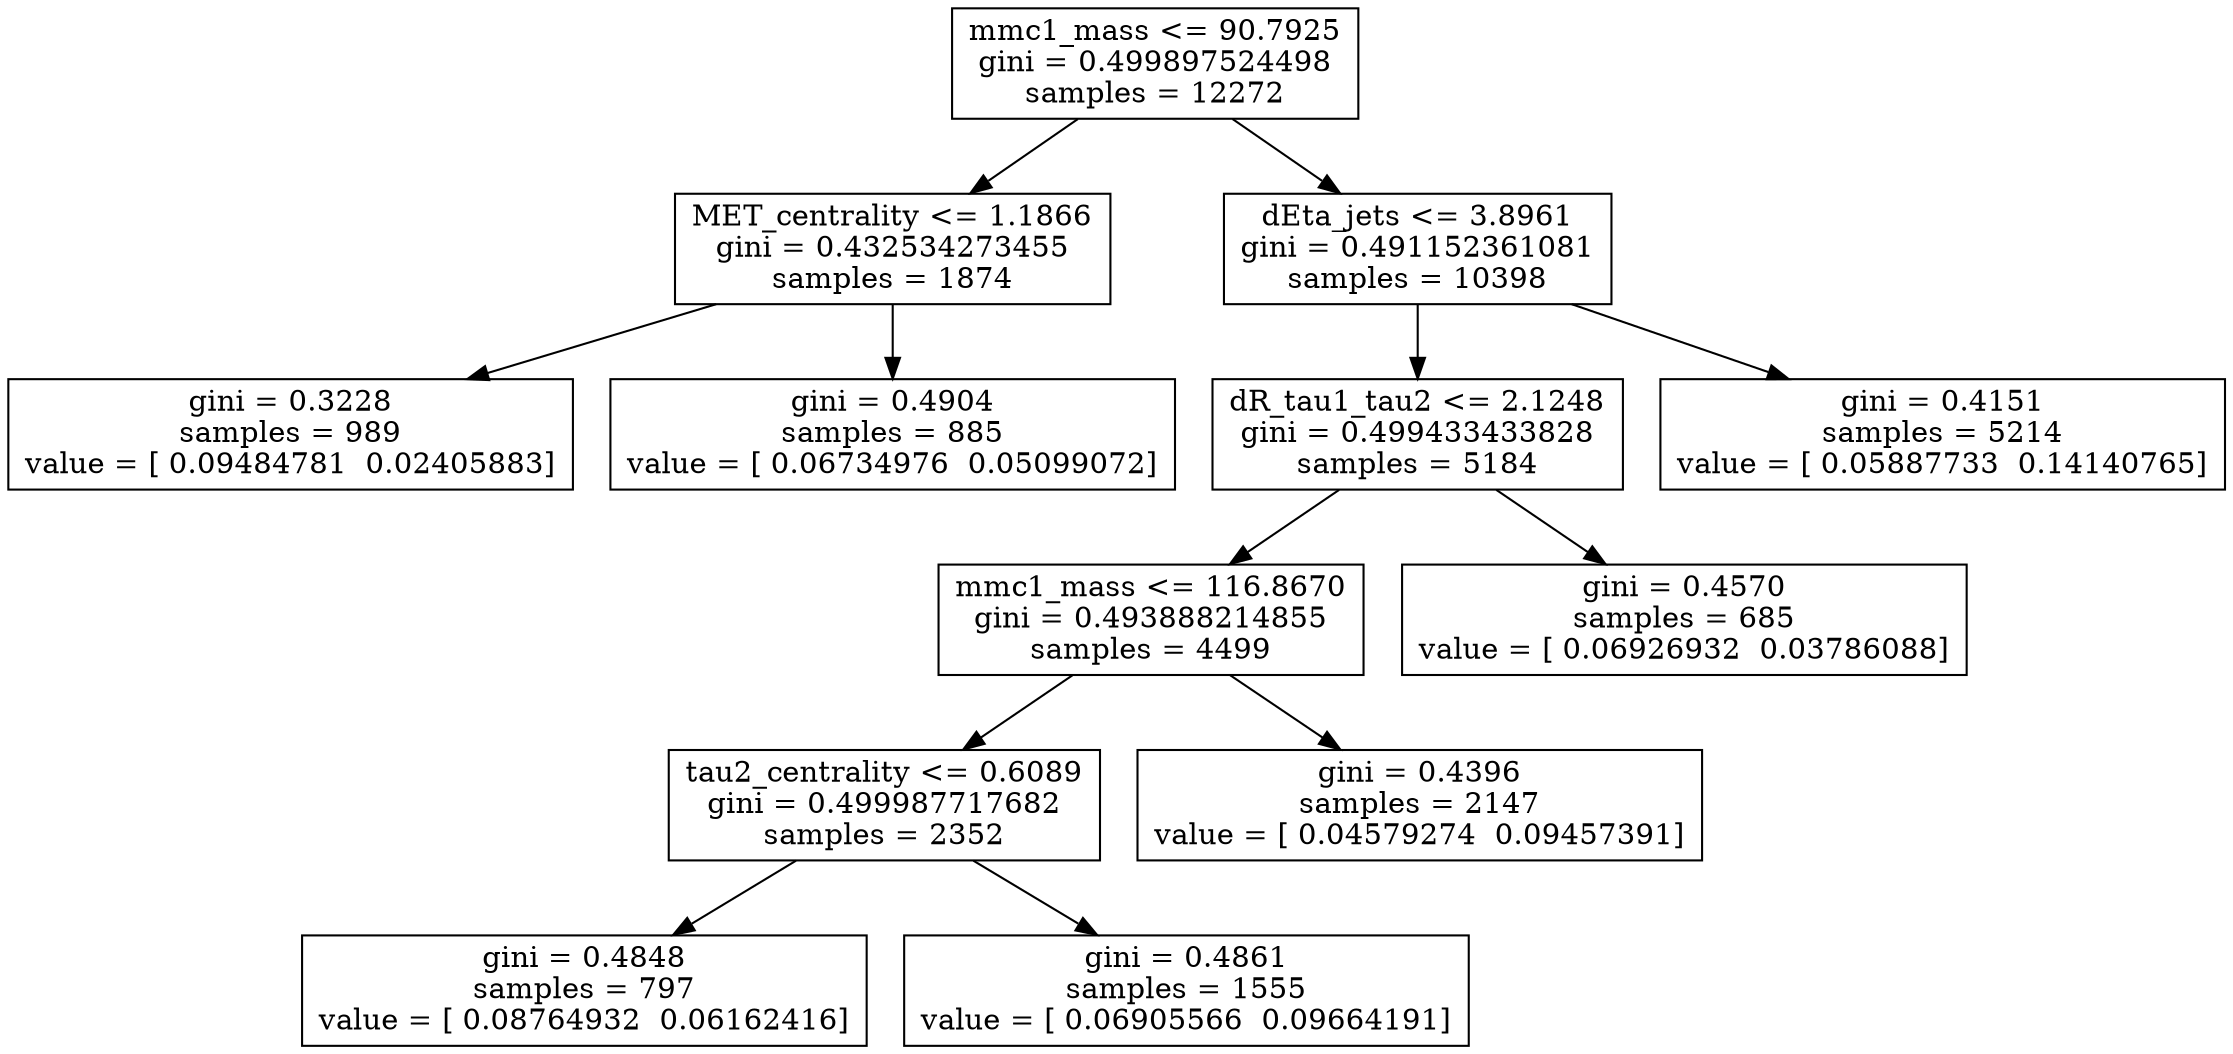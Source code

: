 digraph Tree {
0 [label="mmc1_mass <= 90.7925\ngini = 0.499897524498\nsamples = 12272", shape="box"] ;
1 [label="MET_centrality <= 1.1866\ngini = 0.432534273455\nsamples = 1874", shape="box"] ;
0 -> 1 ;
2 [label="gini = 0.3228\nsamples = 989\nvalue = [ 0.09484781  0.02405883]", shape="box"] ;
1 -> 2 ;
3 [label="gini = 0.4904\nsamples = 885\nvalue = [ 0.06734976  0.05099072]", shape="box"] ;
1 -> 3 ;
4 [label="dEta_jets <= 3.8961\ngini = 0.491152361081\nsamples = 10398", shape="box"] ;
0 -> 4 ;
5 [label="dR_tau1_tau2 <= 2.1248\ngini = 0.499433433828\nsamples = 5184", shape="box"] ;
4 -> 5 ;
6 [label="mmc1_mass <= 116.8670\ngini = 0.493888214855\nsamples = 4499", shape="box"] ;
5 -> 6 ;
7 [label="tau2_centrality <= 0.6089\ngini = 0.499987717682\nsamples = 2352", shape="box"] ;
6 -> 7 ;
8 [label="gini = 0.4848\nsamples = 797\nvalue = [ 0.08764932  0.06162416]", shape="box"] ;
7 -> 8 ;
9 [label="gini = 0.4861\nsamples = 1555\nvalue = [ 0.06905566  0.09664191]", shape="box"] ;
7 -> 9 ;
10 [label="gini = 0.4396\nsamples = 2147\nvalue = [ 0.04579274  0.09457391]", shape="box"] ;
6 -> 10 ;
11 [label="gini = 0.4570\nsamples = 685\nvalue = [ 0.06926932  0.03786088]", shape="box"] ;
5 -> 11 ;
12 [label="gini = 0.4151\nsamples = 5214\nvalue = [ 0.05887733  0.14140765]", shape="box"] ;
4 -> 12 ;
}